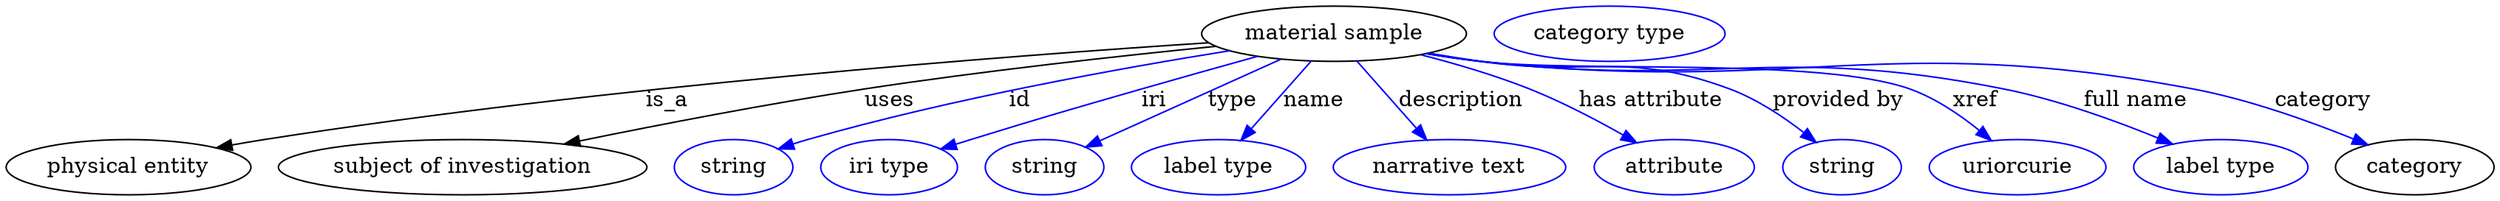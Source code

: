 digraph {
	graph [bb="0,0,1613.6,123"];
	node [label="\N"];
	"material sample"	[height=0.5,
		label="material sample",
		pos="862.29,105",
		width=2.3831];
	"physical entity"	[height=0.5,
		pos="79.293,18",
		width=2.2026];
	"material sample" -> "physical entity"	[label=is_a,
		lp="429.29,61.5",
		pos="e,136.47,30.648 781.12,99.137 651,90.652 387.97,70.658 167.29,36 160.58,34.946 153.6,33.756 146.63,32.509"];
	"subject of investigation"	[height=0.5,
		pos="296.29,18",
		width=3.3219];
	"material sample" -> "subject of investigation"	[label=uses,
		lp="573.79,61.5",
		pos="e,362.3,33.065 785.62,96.81 723.81,90.627 634.74,80.845 557.29,69 494.63,59.417 424.05,45.718 372.1,35.081"];
	id	[color=blue,
		height=0.5,
		label=string,
		pos="472.29,18",
		width=1.0652];
	"material sample" -> id	[color=blue,
		label=id,
		lp="658.29,61.5",
		pos="e,501.3,29.922 794.35,93.873 724.77,82.718 613.86,62.75 520.29,36 517.19,35.113 514,34.133 510.8,33.106",
		style=solid];
	iri	[color=blue,
		height=0.5,
		label="iri type",
		pos="573.29,18",
		width=1.2277];
	"material sample" -> iri	[color=blue,
		label=iri,
		lp="745.29,61.5",
		pos="e,606.97,29.681 812.36,90.245 789.45,83.878 761.97,76.155 737.29,69 688.27,54.785 676.08,50.997 627.29,36 623.8,34.926 620.18,33.805 \
616.55,32.674",
		style=solid];
	type	[color=blue,
		height=0.5,
		label=string,
		pos="674.29,18",
		width=1.0652];
	"material sample" -> type	[color=blue,
		label=type,
		lp="796.29,61.5",
		pos="e,700.96,31.059 827.81,88.41 794.53,73.36 744.33,50.664 710.48,35.36",
		style=solid];
	name	[color=blue,
		height=0.5,
		label="label type",
		pos="787.29,18",
		width=1.5707];
	"material sample" -> name	[color=blue,
		label=name,
		lp="849.29,61.5",
		pos="e,801.82,35.469 847.48,87.207 836.41,74.669 821.13,57.35 808.74,43.302",
		style=solid];
	description	[color=blue,
		height=0.5,
		label="narrative text",
		pos="937.29,18",
		width=2.0943];
	"material sample" -> description	[color=blue,
		label=description,
		lp="944.79,61.5",
		pos="e,922.51,35.758 877.11,87.207 888.1,74.75 903.26,57.573 915.61,43.574",
		style=solid];
	"has attribute"	[color=blue,
		height=0.5,
		label=attribute,
		pos="1082.3,18",
		width=1.4443];
	"material sample" -> "has attribute"	[color=blue,
		label="has attribute",
		lp="1068.3,61.5",
		pos="e,1057.8,34.155 918.51,91.401 940.91,85.639 966.68,78.06 989.29,69 1009.7,60.831 1031.4,49.356 1048.6,39.46",
		style=solid];
	"provided by"	[color=blue,
		height=0.5,
		label=string,
		pos="1190.3,18",
		width=1.0652];
	"material sample" -> "provided by"	[color=blue,
		label="provided by",
		lp="1189.8,61.5",
		pos="e,1173.6,34.442 923.78,92.383 934.91,90.455 946.43,88.573 957.29,87 1029,76.614 1051.5,94.663 1119.3,69 1136.2,62.604 1152.8,51.249 \
1165.7,40.975",
		style=solid];
	xref	[color=blue,
		height=0.5,
		label=uriorcurie,
		pos="1304.3,18",
		width=1.5887];
	"material sample" -> xref	[color=blue,
		label=xref,
		lp="1277.8,61.5",
		pos="e,1287.8,35.435 922.7,92.138 934.15,90.188 946.07,88.362 957.29,87 1019,79.516 1177.9,90.259 1236.3,69 1252.3,63.174 1267.8,52.337 \
1279.9,42.238",
		style=solid];
	"full name"	[color=blue,
		height=0.5,
		label="label type",
		pos="1436.3,18",
		width=1.5707];
	"material sample" -> "full name"	[color=blue,
		label="full name",
		lp="1381.8,61.5",
		pos="e,1405.1,33.113 922.43,92.077 933.97,90.121 945.97,88.308 957.29,87 1107.2,69.678 1148.4,98.684 1296.3,69 1330.8,62.073 1368.3,48.331 \
1395.8,37.003",
		style=solid];
	category	[height=0.5,
		pos="1562.3,18",
		width=1.4263];
	"material sample" -> category	[color=blue,
		label=category,
		lp="1502.8,61.5",
		pos="e,1531.8,32.656 921.91,92.034 933.6,90.056 945.8,88.246 957.29,87 1161.6,64.849 1217.4,107.33 1419.3,69 1455.1,62.197 1494.1,48.096 \
1522.3,36.598",
		style=solid];
	"named thing_category"	[color=blue,
		height=0.5,
		label="category type",
		pos="1041.3,105",
		width=2.0762];
}

